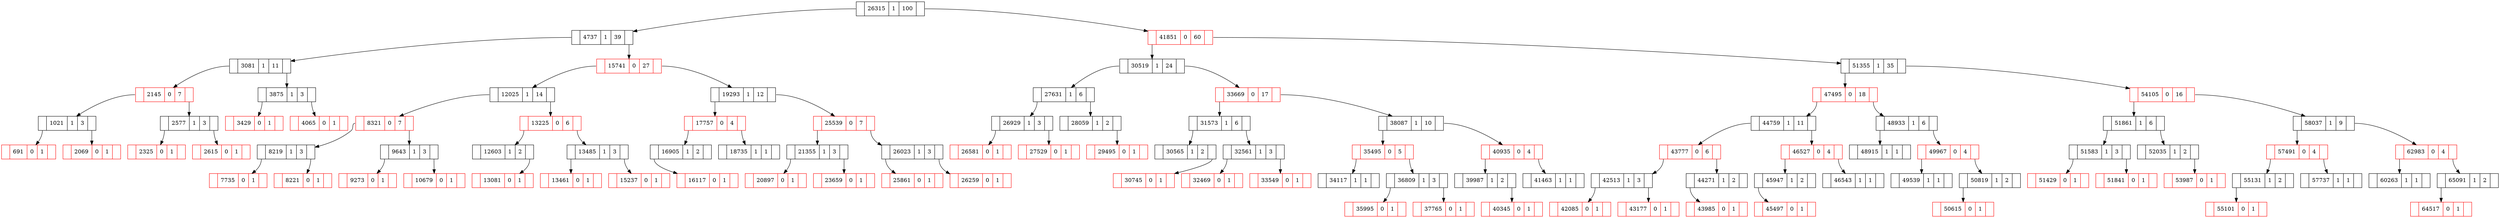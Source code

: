 digraph {
	node [shape = record];
	0 [label = "<0>  |<1> 26315|<2> 1|<3> 100|<4> "];
	0: 0 -> 1;
	1 [label = "<0>  |<1> 4737|<2> 1|<3> 39|<4> "];
	1: 0 -> 2;
	2 [label = "<0>  |<1> 3081|<2> 1|<3> 11|<4> "];
	2: 0 -> 3;
	3 [label = "<0>  |<1> 2145|<2> 0|<3> 7|<4> ",color=Red];
	3: 0 -> 4;
	4 [label = "<0>  |<1> 1021|<2> 1|<3> 3|<4> "];
	4: 0 -> 5;
	5 [label = "<0>  |<1> 691|<2> 0|<3> 1|<4> ",color=Red];
	4: 4 -> 6;
	6 [label = "<0>  |<1> 2069|<2> 0|<3> 1|<4> ",color=Red];
	3: 4 -> 7;
	7 [label = "<0>  |<1> 2577|<2> 1|<3> 3|<4> "];
	7: 0 -> 8;
	8 [label = "<0>  |<1> 2325|<2> 0|<3> 1|<4> ",color=Red];
	7: 4 -> 9;
	9 [label = "<0>  |<1> 2615|<2> 0|<3> 1|<4> ",color=Red];
	2: 4 -> 10;
	10 [label = "<0>  |<1> 3875|<2> 1|<3> 3|<4> "];
	10: 0 -> 11;
	11 [label = "<0>  |<1> 3429|<2> 0|<3> 1|<4> ",color=Red];
	10: 4 -> 12;
	12 [label = "<0>  |<1> 4065|<2> 0|<3> 1|<4> ",color=Red];
	1: 4 -> 13;
	13 [label = "<0>  |<1> 15741|<2> 0|<3> 27|<4> ",color=Red];
	13: 0 -> 14;
	14 [label = "<0>  |<1> 12025|<2> 1|<3> 14|<4> "];
	14: 0 -> 15;
	15 [label = "<0>  |<1> 8321|<2> 0|<3> 7|<4> ",color=Red];
	15: 0 -> 16;
	16 [label = "<0>  |<1> 8219|<2> 1|<3> 3|<4> "];
	16: 0 -> 17;
	17 [label = "<0>  |<1> 7735|<2> 0|<3> 1|<4> ",color=Red];
	16: 4 -> 18;
	18 [label = "<0>  |<1> 8221|<2> 0|<3> 1|<4> ",color=Red];
	15: 4 -> 19;
	19 [label = "<0>  |<1> 9643|<2> 1|<3> 3|<4> "];
	19: 0 -> 20;
	20 [label = "<0>  |<1> 9273|<2> 0|<3> 1|<4> ",color=Red];
	19: 4 -> 21;
	21 [label = "<0>  |<1> 10679|<2> 0|<3> 1|<4> ",color=Red];
	14: 4 -> 22;
	22 [label = "<0>  |<1> 13225|<2> 0|<3> 6|<4> ",color=Red];
	22: 0 -> 23;
	23 [label = "<0>  |<1> 12603|<2> 1|<3> 2|<4> "];
	23: 4 -> 24;
	24 [label = "<0>  |<1> 13081|<2> 0|<3> 1|<4> ",color=Red];
	22: 4 -> 25;
	25 [label = "<0>  |<1> 13485|<2> 1|<3> 3|<4> "];
	25: 0 -> 26;
	26 [label = "<0>  |<1> 13461|<2> 0|<3> 1|<4> ",color=Red];
	25: 4 -> 27;
	27 [label = "<0>  |<1> 15237|<2> 0|<3> 1|<4> ",color=Red];
	13: 4 -> 28;
	28 [label = "<0>  |<1> 19293|<2> 1|<3> 12|<4> "];
	28: 0 -> 29;
	29 [label = "<0>  |<1> 17757|<2> 0|<3> 4|<4> ",color=Red];
	29: 0 -> 30;
	30 [label = "<0>  |<1> 16905|<2> 1|<3> 2|<4> "];
	30: 0 -> 31;
	31 [label = "<0>  |<1> 16117|<2> 0|<3> 1|<4> ",color=Red];
	29: 4 -> 32;
	32 [label = "<0>  |<1> 18735|<2> 1|<3> 1|<4> "];
	28: 4 -> 33;
	33 [label = "<0>  |<1> 25539|<2> 0|<3> 7|<4> ",color=Red];
	33: 0 -> 34;
	34 [label = "<0>  |<1> 21355|<2> 1|<3> 3|<4> "];
	34: 0 -> 35;
	35 [label = "<0>  |<1> 20897|<2> 0|<3> 1|<4> ",color=Red];
	34: 4 -> 36;
	36 [label = "<0>  |<1> 23659|<2> 0|<3> 1|<4> ",color=Red];
	33: 4 -> 37;
	37 [label = "<0>  |<1> 26023|<2> 1|<3> 3|<4> "];
	37: 0 -> 38;
	38 [label = "<0>  |<1> 25861|<2> 0|<3> 1|<4> ",color=Red];
	37: 4 -> 39;
	39 [label = "<0>  |<1> 26259|<2> 0|<3> 1|<4> ",color=Red];
	0: 4 -> 40;
	40 [label = "<0>  |<1> 41851|<2> 0|<3> 60|<4> ",color=Red];
	40: 0 -> 41;
	41 [label = "<0>  |<1> 30519|<2> 1|<3> 24|<4> "];
	41: 0 -> 42;
	42 [label = "<0>  |<1> 27631|<2> 1|<3> 6|<4> "];
	42: 0 -> 43;
	43 [label = "<0>  |<1> 26929|<2> 1|<3> 3|<4> "];
	43: 0 -> 44;
	44 [label = "<0>  |<1> 26581|<2> 0|<3> 1|<4> ",color=Red];
	43: 4 -> 45;
	45 [label = "<0>  |<1> 27529|<2> 0|<3> 1|<4> ",color=Red];
	42: 4 -> 46;
	46 [label = "<0>  |<1> 28059|<2> 1|<3> 2|<4> "];
	46: 4 -> 47;
	47 [label = "<0>  |<1> 29495|<2> 0|<3> 1|<4> ",color=Red];
	41: 4 -> 48;
	48 [label = "<0>  |<1> 33669|<2> 0|<3> 17|<4> ",color=Red];
	48: 0 -> 49;
	49 [label = "<0>  |<1> 31573|<2> 1|<3> 6|<4> "];
	49: 0 -> 50;
	50 [label = "<0>  |<1> 30565|<2> 1|<3> 2|<4> "];
	50: 4 -> 51;
	51 [label = "<0>  |<1> 30745|<2> 0|<3> 1|<4> ",color=Red];
	49: 4 -> 52;
	52 [label = "<0>  |<1> 32561|<2> 1|<3> 3|<4> "];
	52: 0 -> 53;
	53 [label = "<0>  |<1> 32469|<2> 0|<3> 1|<4> ",color=Red];
	52: 4 -> 54;
	54 [label = "<0>  |<1> 33549|<2> 0|<3> 1|<4> ",color=Red];
	48: 4 -> 55;
	55 [label = "<0>  |<1> 38087|<2> 1|<3> 10|<4> "];
	55: 0 -> 56;
	56 [label = "<0>  |<1> 35495|<2> 0|<3> 5|<4> ",color=Red];
	56: 0 -> 57;
	57 [label = "<0>  |<1> 34117|<2> 1|<3> 1|<4> "];
	56: 4 -> 58;
	58 [label = "<0>  |<1> 36809|<2> 1|<3> 3|<4> "];
	58: 0 -> 59;
	59 [label = "<0>  |<1> 35995|<2> 0|<3> 1|<4> ",color=Red];
	58: 4 -> 60;
	60 [label = "<0>  |<1> 37765|<2> 0|<3> 1|<4> ",color=Red];
	55: 4 -> 61;
	61 [label = "<0>  |<1> 40935|<2> 0|<3> 4|<4> ",color=Red];
	61: 0 -> 62;
	62 [label = "<0>  |<1> 39987|<2> 1|<3> 2|<4> "];
	62: 4 -> 63;
	63 [label = "<0>  |<1> 40345|<2> 0|<3> 1|<4> ",color=Red];
	61: 4 -> 64;
	64 [label = "<0>  |<1> 41463|<2> 1|<3> 1|<4> "];
	40: 4 -> 65;
	65 [label = "<0>  |<1> 51355|<2> 1|<3> 35|<4> "];
	65: 0 -> 66;
	66 [label = "<0>  |<1> 47495|<2> 0|<3> 18|<4> ",color=Red];
	66: 0 -> 67;
	67 [label = "<0>  |<1> 44759|<2> 1|<3> 11|<4> "];
	67: 0 -> 68;
	68 [label = "<0>  |<1> 43777|<2> 0|<3> 6|<4> ",color=Red];
	68: 0 -> 69;
	69 [label = "<0>  |<1> 42513|<2> 1|<3> 3|<4> "];
	69: 0 -> 70;
	70 [label = "<0>  |<1> 42085|<2> 0|<3> 1|<4> ",color=Red];
	69: 4 -> 71;
	71 [label = "<0>  |<1> 43177|<2> 0|<3> 1|<4> ",color=Red];
	68: 4 -> 72;
	72 [label = "<0>  |<1> 44271|<2> 1|<3> 2|<4> "];
	72: 0 -> 73;
	73 [label = "<0>  |<1> 43985|<2> 0|<3> 1|<4> ",color=Red];
	67: 4 -> 74;
	74 [label = "<0>  |<1> 46527|<2> 0|<3> 4|<4> ",color=Red];
	74: 0 -> 75;
	75 [label = "<0>  |<1> 45947|<2> 1|<3> 2|<4> "];
	75: 0 -> 76;
	76 [label = "<0>  |<1> 45497|<2> 0|<3> 1|<4> ",color=Red];
	74: 4 -> 77;
	77 [label = "<0>  |<1> 46543|<2> 1|<3> 1|<4> "];
	66: 4 -> 78;
	78 [label = "<0>  |<1> 48933|<2> 1|<3> 6|<4> "];
	78: 0 -> 79;
	79 [label = "<0>  |<1> 48915|<2> 1|<3> 1|<4> "];
	78: 4 -> 80;
	80 [label = "<0>  |<1> 49967|<2> 0|<3> 4|<4> ",color=Red];
	80: 0 -> 81;
	81 [label = "<0>  |<1> 49539|<2> 1|<3> 1|<4> "];
	80: 4 -> 82;
	82 [label = "<0>  |<1> 50819|<2> 1|<3> 2|<4> "];
	82: 0 -> 83;
	83 [label = "<0>  |<1> 50615|<2> 0|<3> 1|<4> ",color=Red];
	65: 4 -> 84;
	84 [label = "<0>  |<1> 54105|<2> 0|<3> 16|<4> ",color=Red];
	84: 0 -> 85;
	85 [label = "<0>  |<1> 51861|<2> 1|<3> 6|<4> "];
	85: 0 -> 86;
	86 [label = "<0>  |<1> 51583|<2> 1|<3> 3|<4> "];
	86: 0 -> 87;
	87 [label = "<0>  |<1> 51429|<2> 0|<3> 1|<4> ",color=Red];
	86: 4 -> 88;
	88 [label = "<0>  |<1> 51841|<2> 0|<3> 1|<4> ",color=Red];
	85: 4 -> 89;
	89 [label = "<0>  |<1> 52035|<2> 1|<3> 2|<4> "];
	89: 4 -> 90;
	90 [label = "<0>  |<1> 53987|<2> 0|<3> 1|<4> ",color=Red];
	84: 4 -> 91;
	91 [label = "<0>  |<1> 58037|<2> 1|<3> 9|<4> "];
	91: 0 -> 92;
	92 [label = "<0>  |<1> 57491|<2> 0|<3> 4|<4> ",color=Red];
	92: 0 -> 93;
	93 [label = "<0>  |<1> 55131|<2> 1|<3> 2|<4> "];
	93: 0 -> 94;
	94 [label = "<0>  |<1> 55101|<2> 0|<3> 1|<4> ",color=Red];
	92: 4 -> 95;
	95 [label = "<0>  |<1> 57737|<2> 1|<3> 1|<4> "];
	91: 4 -> 96;
	96 [label = "<0>  |<1> 62983|<2> 0|<3> 4|<4> ",color=Red];
	96: 0 -> 97;
	97 [label = "<0>  |<1> 60263|<2> 1|<3> 1|<4> "];
	96: 4 -> 98;
	98 [label = "<0>  |<1> 65091|<2> 1|<3> 2|<4> "];
	98: 0 -> 99;
	99 [label = "<0>  |<1> 64517|<2> 0|<3> 1|<4> ",color=Red];
}
